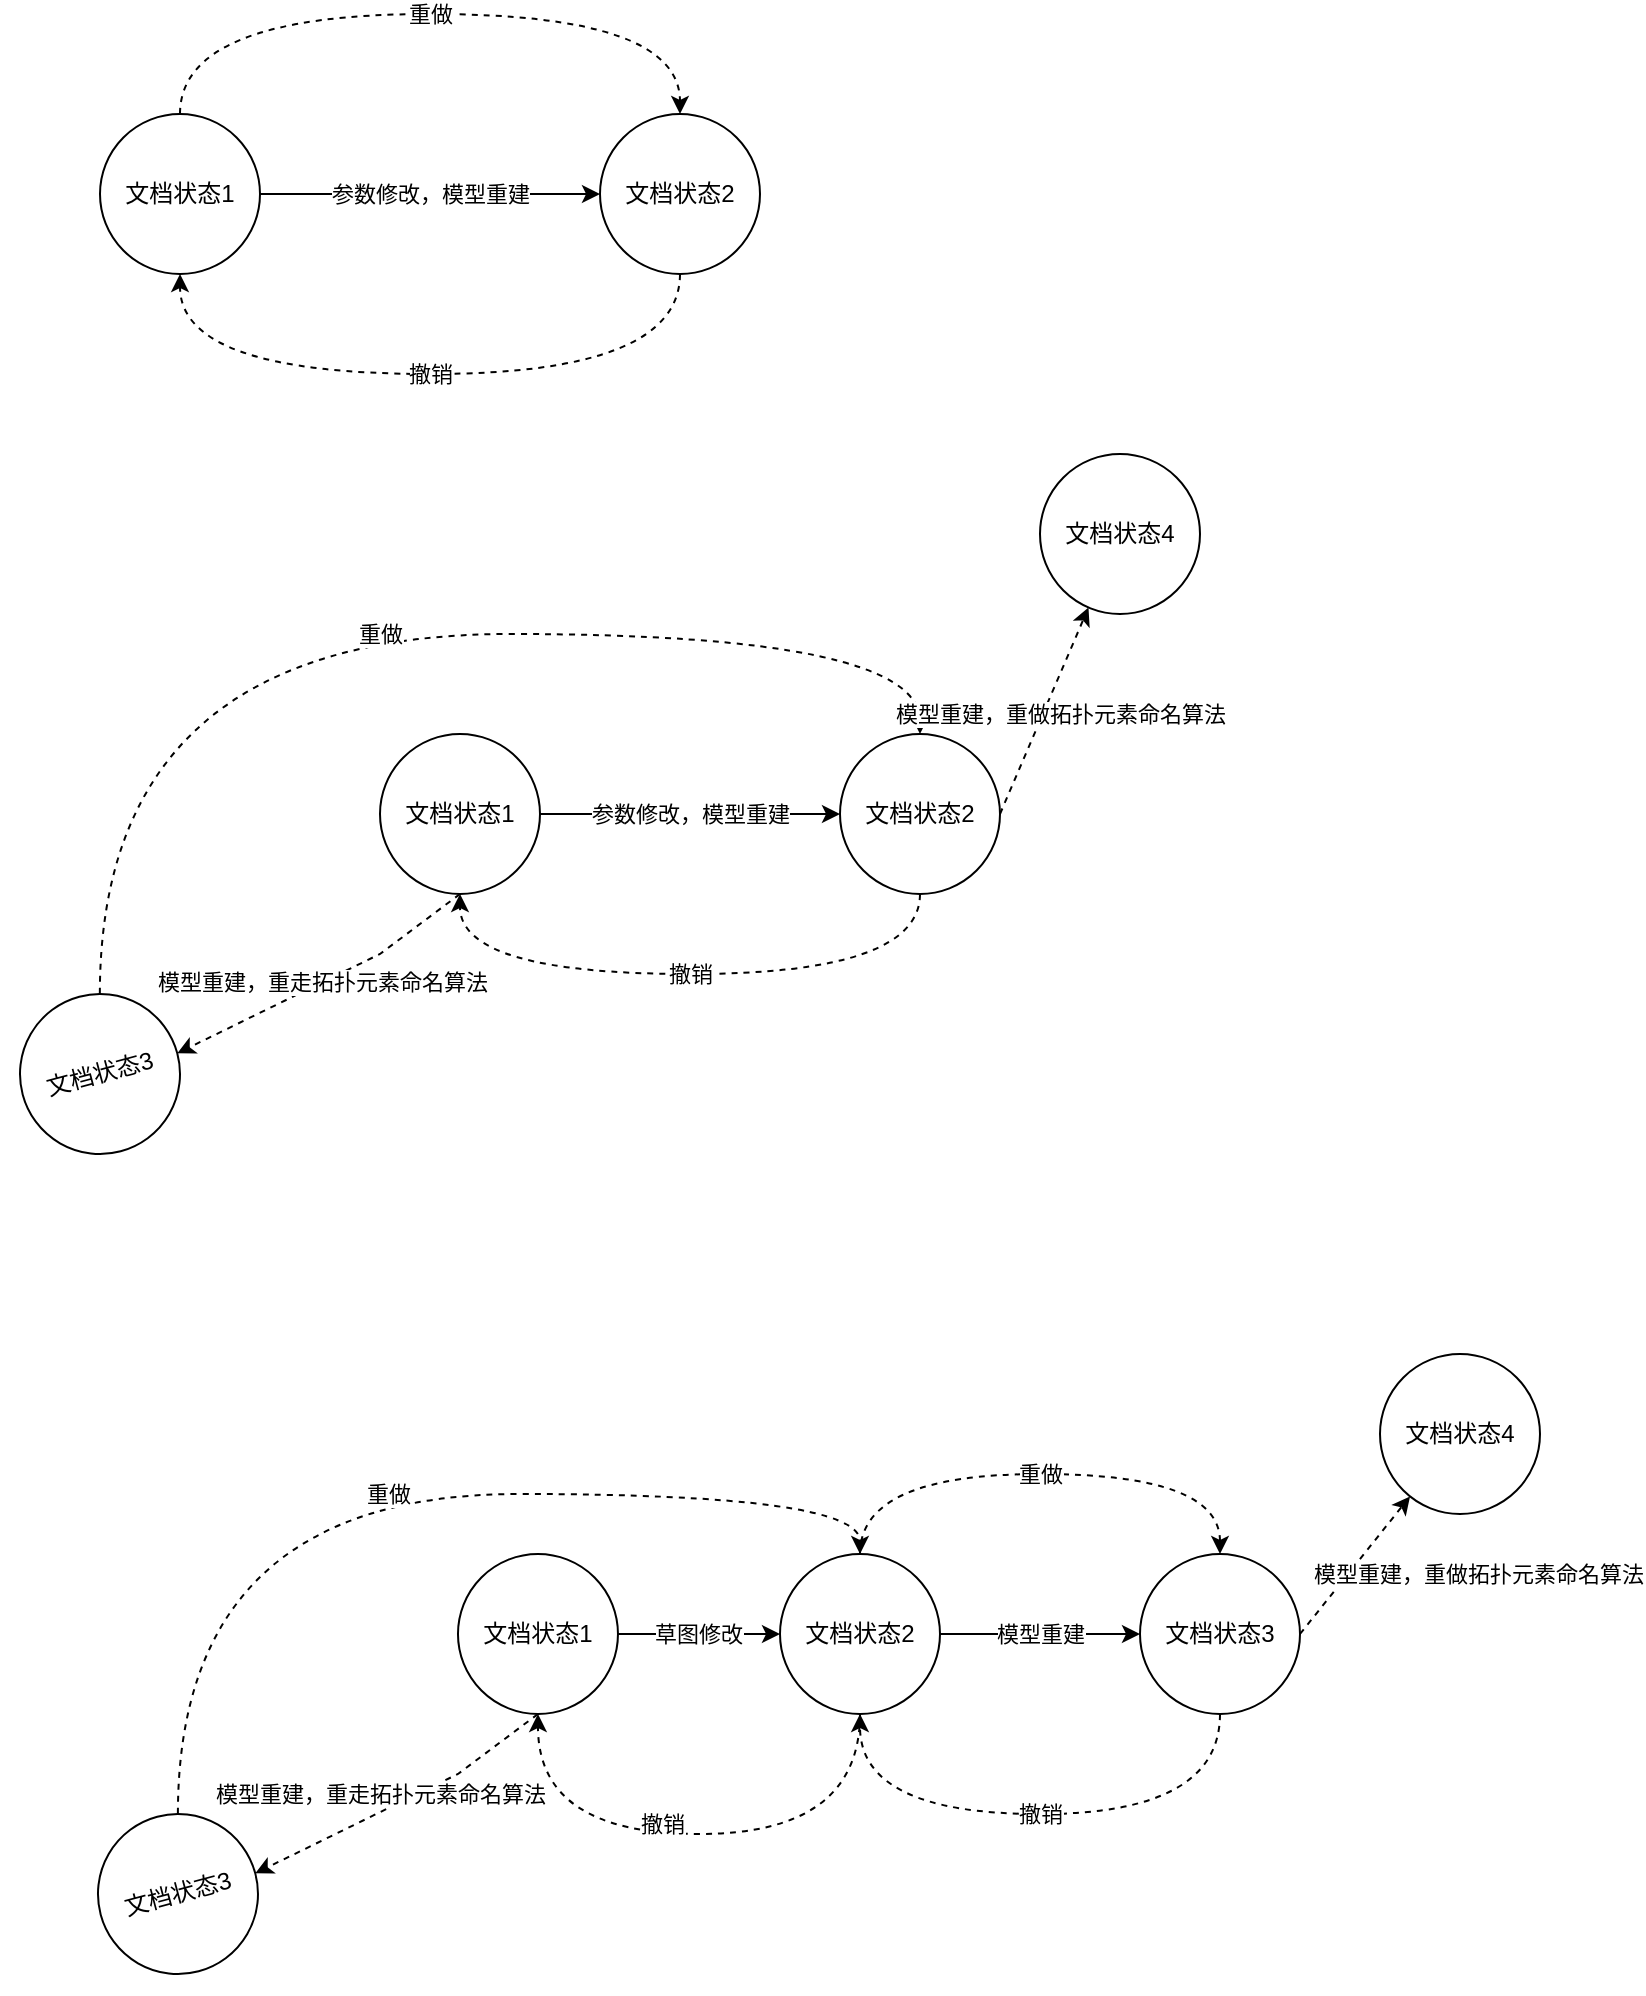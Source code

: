 <mxfile version="21.0.6" type="github">
  <diagram name="第 1 页" id="GhMeG2_PH0T_44Fa1xvc">
    <mxGraphModel dx="1290" dy="615" grid="1" gridSize="10" guides="1" tooltips="1" connect="1" arrows="1" fold="1" page="1" pageScale="1" pageWidth="827" pageHeight="1169" math="0" shadow="0">
      <root>
        <mxCell id="0" />
        <mxCell id="1" parent="0" />
        <mxCell id="4bsjNI0Q4H4RjQ86WclX-2" value="参数修改，模型重建" style="edgeStyle=orthogonalEdgeStyle;rounded=0;orthogonalLoop=1;jettySize=auto;html=1;entryX=0;entryY=0.5;entryDx=0;entryDy=0;" edge="1" parent="1" source="4bsjNI0Q4H4RjQ86WclX-1" target="4bsjNI0Q4H4RjQ86WclX-3">
          <mxGeometry relative="1" as="geometry">
            <mxPoint x="290" y="230" as="targetPoint" />
            <Array as="points" />
          </mxGeometry>
        </mxCell>
        <mxCell id="4bsjNI0Q4H4RjQ86WclX-1" value="文档状态1" style="ellipse;whiteSpace=wrap;html=1;aspect=fixed;" vertex="1" parent="1">
          <mxGeometry x="50" y="190" width="80" height="80" as="geometry" />
        </mxCell>
        <mxCell id="4bsjNI0Q4H4RjQ86WclX-3" value="文档状态2" style="ellipse;whiteSpace=wrap;html=1;aspect=fixed;" vertex="1" parent="1">
          <mxGeometry x="300" y="190" width="80" height="80" as="geometry" />
        </mxCell>
        <mxCell id="4bsjNI0Q4H4RjQ86WclX-6" value="撤销" style="endArrow=classic;html=1;rounded=0;exitX=0.5;exitY=1;exitDx=0;exitDy=0;edgeStyle=orthogonalEdgeStyle;curved=1;dashed=1;" edge="1" parent="1" source="4bsjNI0Q4H4RjQ86WclX-3" target="4bsjNI0Q4H4RjQ86WclX-1">
          <mxGeometry width="50" height="50" relative="1" as="geometry">
            <mxPoint x="110" y="400" as="sourcePoint" />
            <mxPoint x="120" y="340" as="targetPoint" />
            <Array as="points">
              <mxPoint x="340" y="320" />
              <mxPoint x="90" y="320" />
            </Array>
          </mxGeometry>
        </mxCell>
        <mxCell id="4bsjNI0Q4H4RjQ86WclX-9" value="重做" style="endArrow=classic;html=1;rounded=0;exitX=0.5;exitY=0;exitDx=0;exitDy=0;edgeStyle=orthogonalEdgeStyle;entryX=0.5;entryY=0;entryDx=0;entryDy=0;curved=1;dashed=1;" edge="1" parent="1" source="4bsjNI0Q4H4RjQ86WclX-1" target="4bsjNI0Q4H4RjQ86WclX-3">
          <mxGeometry width="50" height="50" relative="1" as="geometry">
            <mxPoint x="170" y="190" as="sourcePoint" />
            <mxPoint x="220" y="140" as="targetPoint" />
            <Array as="points">
              <mxPoint x="90" y="140" />
              <mxPoint x="340" y="140" />
            </Array>
          </mxGeometry>
        </mxCell>
        <mxCell id="4bsjNI0Q4H4RjQ86WclX-11" value="参数修改，模型重建" style="edgeStyle=orthogonalEdgeStyle;rounded=0;orthogonalLoop=1;jettySize=auto;html=1;entryX=0;entryY=0.5;entryDx=0;entryDy=0;" edge="1" parent="1" source="4bsjNI0Q4H4RjQ86WclX-12" target="4bsjNI0Q4H4RjQ86WclX-13">
          <mxGeometry relative="1" as="geometry">
            <mxPoint x="430" y="540" as="targetPoint" />
            <Array as="points" />
          </mxGeometry>
        </mxCell>
        <mxCell id="4bsjNI0Q4H4RjQ86WclX-12" value="文档状态1" style="ellipse;whiteSpace=wrap;html=1;aspect=fixed;" vertex="1" parent="1">
          <mxGeometry x="190" y="500" width="80" height="80" as="geometry" />
        </mxCell>
        <mxCell id="4bsjNI0Q4H4RjQ86WclX-13" value="文档状态2" style="ellipse;whiteSpace=wrap;html=1;aspect=fixed;" vertex="1" parent="1">
          <mxGeometry x="420" y="500" width="80" height="80" as="geometry" />
        </mxCell>
        <mxCell id="4bsjNI0Q4H4RjQ86WclX-14" value="撤销" style="endArrow=classic;html=1;rounded=0;exitX=0.5;exitY=1;exitDx=0;exitDy=0;edgeStyle=orthogonalEdgeStyle;curved=1;dashed=1;" edge="1" parent="1" source="4bsjNI0Q4H4RjQ86WclX-13" target="4bsjNI0Q4H4RjQ86WclX-12">
          <mxGeometry width="50" height="50" relative="1" as="geometry">
            <mxPoint x="250" y="710" as="sourcePoint" />
            <mxPoint x="260" y="650" as="targetPoint" />
            <Array as="points">
              <mxPoint x="460" y="620" />
              <mxPoint x="230" y="620" />
            </Array>
          </mxGeometry>
        </mxCell>
        <mxCell id="4bsjNI0Q4H4RjQ86WclX-15" value="重做" style="endArrow=classic;html=1;rounded=0;edgeStyle=orthogonalEdgeStyle;entryX=0.5;entryY=0;entryDx=0;entryDy=0;curved=1;dashed=1;" edge="1" parent="1" source="4bsjNI0Q4H4RjQ86WclX-19" target="4bsjNI0Q4H4RjQ86WclX-13">
          <mxGeometry width="50" height="50" relative="1" as="geometry">
            <mxPoint x="310" y="500" as="sourcePoint" />
            <mxPoint x="360" y="450" as="targetPoint" />
            <Array as="points">
              <mxPoint x="50" y="450" />
              <mxPoint x="460" y="450" />
            </Array>
          </mxGeometry>
        </mxCell>
        <mxCell id="4bsjNI0Q4H4RjQ86WclX-18" value="模型重建，重走拓扑元素命名算法" style="endArrow=classic;html=1;rounded=0;dashed=1;entryX=1;entryY=0.5;entryDx=0;entryDy=0;" edge="1" parent="1" target="4bsjNI0Q4H4RjQ86WclX-19">
          <mxGeometry x="0.008" width="50" height="50" relative="1" as="geometry">
            <mxPoint x="230" y="580" as="sourcePoint" />
            <mxPoint x="160" y="660" as="targetPoint" />
            <Array as="points">
              <mxPoint x="190" y="610" />
            </Array>
            <mxPoint as="offset" />
          </mxGeometry>
        </mxCell>
        <mxCell id="4bsjNI0Q4H4RjQ86WclX-19" value="文档状态3" style="ellipse;whiteSpace=wrap;html=1;aspect=fixed;rotation=-15;" vertex="1" parent="1">
          <mxGeometry x="10" y="630" width="80" height="80" as="geometry" />
        </mxCell>
        <mxCell id="4bsjNI0Q4H4RjQ86WclX-20" value="模型重建，重做拓扑元素命名算法" style="endArrow=classic;html=1;rounded=0;exitX=1;exitY=0.5;exitDx=0;exitDy=0;dashed=1;" edge="1" parent="1" source="4bsjNI0Q4H4RjQ86WclX-13" target="4bsjNI0Q4H4RjQ86WclX-21">
          <mxGeometry x="0.029" y="-8" width="50" height="50" relative="1" as="geometry">
            <mxPoint x="520" y="520" as="sourcePoint" />
            <mxPoint x="550" y="440" as="targetPoint" />
            <mxPoint as="offset" />
          </mxGeometry>
        </mxCell>
        <mxCell id="4bsjNI0Q4H4RjQ86WclX-21" value="文档状态4" style="ellipse;whiteSpace=wrap;html=1;aspect=fixed;" vertex="1" parent="1">
          <mxGeometry x="520" y="360" width="80" height="80" as="geometry" />
        </mxCell>
        <mxCell id="4bsjNI0Q4H4RjQ86WclX-32" value="草图修改" style="edgeStyle=orthogonalEdgeStyle;rounded=0;orthogonalLoop=1;jettySize=auto;html=1;entryX=0;entryY=0.5;entryDx=0;entryDy=0;" edge="1" parent="1" source="4bsjNI0Q4H4RjQ86WclX-33" target="4bsjNI0Q4H4RjQ86WclX-41">
          <mxGeometry relative="1" as="geometry">
            <mxPoint x="410" y="950" as="targetPoint" />
            <Array as="points" />
          </mxGeometry>
        </mxCell>
        <mxCell id="4bsjNI0Q4H4RjQ86WclX-33" value="文档状态1" style="ellipse;whiteSpace=wrap;html=1;aspect=fixed;" vertex="1" parent="1">
          <mxGeometry x="228.99" y="910" width="80" height="80" as="geometry" />
        </mxCell>
        <mxCell id="4bsjNI0Q4H4RjQ86WclX-34" value="文档状态3" style="ellipse;whiteSpace=wrap;html=1;aspect=fixed;" vertex="1" parent="1">
          <mxGeometry x="570.0" y="910" width="80" height="80" as="geometry" />
        </mxCell>
        <mxCell id="4bsjNI0Q4H4RjQ86WclX-35" value="撤销" style="endArrow=classic;html=1;rounded=0;exitX=0.5;exitY=1;exitDx=0;exitDy=0;edgeStyle=orthogonalEdgeStyle;curved=1;dashed=1;entryX=0.5;entryY=1;entryDx=0;entryDy=0;" edge="1" parent="1" source="4bsjNI0Q4H4RjQ86WclX-34" target="4bsjNI0Q4H4RjQ86WclX-41">
          <mxGeometry width="50" height="50" relative="1" as="geometry">
            <mxPoint x="288.99" y="1120" as="sourcePoint" />
            <mxPoint x="430" y="1000" as="targetPoint" />
            <Array as="points">
              <mxPoint x="610" y="1040" />
              <mxPoint x="430" y="1040" />
            </Array>
          </mxGeometry>
        </mxCell>
        <mxCell id="4bsjNI0Q4H4RjQ86WclX-36" value="重做" style="endArrow=classic;html=1;rounded=0;edgeStyle=orthogonalEdgeStyle;entryX=0.5;entryY=0;entryDx=0;entryDy=0;curved=1;dashed=1;" edge="1" parent="1" source="4bsjNI0Q4H4RjQ86WclX-38" target="4bsjNI0Q4H4RjQ86WclX-41">
          <mxGeometry width="50" height="50" relative="1" as="geometry">
            <mxPoint x="348.99" y="910" as="sourcePoint" />
            <mxPoint x="398.99" y="860" as="targetPoint" />
            <Array as="points">
              <mxPoint x="89" y="880" />
              <mxPoint x="430" y="880" />
            </Array>
          </mxGeometry>
        </mxCell>
        <mxCell id="4bsjNI0Q4H4RjQ86WclX-37" value="模型重建，重走拓扑元素命名算法" style="endArrow=classic;html=1;rounded=0;dashed=1;entryX=1;entryY=0.5;entryDx=0;entryDy=0;" edge="1" parent="1" target="4bsjNI0Q4H4RjQ86WclX-38">
          <mxGeometry x="0.098" y="-8" width="50" height="50" relative="1" as="geometry">
            <mxPoint x="268.99" y="990" as="sourcePoint" />
            <mxPoint x="198.99" y="1070" as="targetPoint" />
            <Array as="points">
              <mxPoint x="228.99" y="1020" />
            </Array>
            <mxPoint as="offset" />
          </mxGeometry>
        </mxCell>
        <mxCell id="4bsjNI0Q4H4RjQ86WclX-38" value="文档状态3" style="ellipse;whiteSpace=wrap;html=1;aspect=fixed;rotation=-15;" vertex="1" parent="1">
          <mxGeometry x="48.99" y="1040" width="80" height="80" as="geometry" />
        </mxCell>
        <mxCell id="4bsjNI0Q4H4RjQ86WclX-39" value="模型重建，重做拓扑元素命名算法" style="endArrow=classic;html=1;rounded=0;exitX=1;exitY=0.5;exitDx=0;exitDy=0;dashed=1;" edge="1" parent="1" source="4bsjNI0Q4H4RjQ86WclX-34" target="4bsjNI0Q4H4RjQ86WclX-40">
          <mxGeometry x="0.809" y="-52" width="50" height="50" relative="1" as="geometry">
            <mxPoint x="558.99" y="930" as="sourcePoint" />
            <mxPoint x="588.99" y="850" as="targetPoint" />
            <mxPoint x="-1" as="offset" />
          </mxGeometry>
        </mxCell>
        <mxCell id="4bsjNI0Q4H4RjQ86WclX-40" value="文档状态4" style="ellipse;whiteSpace=wrap;html=1;aspect=fixed;" vertex="1" parent="1">
          <mxGeometry x="690.0" y="810" width="80" height="80" as="geometry" />
        </mxCell>
        <mxCell id="4bsjNI0Q4H4RjQ86WclX-41" value="文档状态2" style="ellipse;whiteSpace=wrap;html=1;aspect=fixed;" vertex="1" parent="1">
          <mxGeometry x="390" y="910" width="80" height="80" as="geometry" />
        </mxCell>
        <mxCell id="4bsjNI0Q4H4RjQ86WclX-43" value="模型重建" style="endArrow=classic;html=1;rounded=0;exitX=1;exitY=0.5;exitDx=0;exitDy=0;entryX=0;entryY=0.5;entryDx=0;entryDy=0;" edge="1" parent="1" source="4bsjNI0Q4H4RjQ86WclX-41" target="4bsjNI0Q4H4RjQ86WclX-34">
          <mxGeometry width="50" height="50" relative="1" as="geometry">
            <mxPoint x="460" y="1100" as="sourcePoint" />
            <mxPoint x="570" y="960" as="targetPoint" />
          </mxGeometry>
        </mxCell>
        <mxCell id="4bsjNI0Q4H4RjQ86WclX-44" value="" style="endArrow=classic;html=1;rounded=0;exitX=0.5;exitY=1;exitDx=0;exitDy=0;dashed=1;edgeStyle=orthogonalEdgeStyle;curved=1;entryX=0.5;entryY=1;entryDx=0;entryDy=0;" edge="1" parent="1" source="4bsjNI0Q4H4RjQ86WclX-41" target="4bsjNI0Q4H4RjQ86WclX-33">
          <mxGeometry width="50" height="50" relative="1" as="geometry">
            <mxPoint x="350" y="1150" as="sourcePoint" />
            <mxPoint x="370" y="1020" as="targetPoint" />
            <Array as="points">
              <mxPoint x="430" y="1050" />
              <mxPoint x="269" y="1050" />
            </Array>
          </mxGeometry>
        </mxCell>
        <mxCell id="4bsjNI0Q4H4RjQ86WclX-45" value="撤销" style="edgeLabel;html=1;align=center;verticalAlign=middle;resizable=0;points=[];" vertex="1" connectable="0" parent="4bsjNI0Q4H4RjQ86WclX-44">
          <mxGeometry x="0.13" y="-5" relative="1" as="geometry">
            <mxPoint as="offset" />
          </mxGeometry>
        </mxCell>
        <mxCell id="4bsjNI0Q4H4RjQ86WclX-47" value="重做" style="endArrow=classic;html=1;rounded=0;exitX=0.5;exitY=0;exitDx=0;exitDy=0;edgeStyle=orthogonalEdgeStyle;curved=1;entryX=0.5;entryY=0;entryDx=0;entryDy=0;dashed=1;" edge="1" parent="1" source="4bsjNI0Q4H4RjQ86WclX-41" target="4bsjNI0Q4H4RjQ86WclX-34">
          <mxGeometry width="50" height="50" relative="1" as="geometry">
            <mxPoint x="460" y="850" as="sourcePoint" />
            <mxPoint x="510" y="800" as="targetPoint" />
            <Array as="points">
              <mxPoint x="430" y="870" />
              <mxPoint x="610" y="870" />
            </Array>
          </mxGeometry>
        </mxCell>
      </root>
    </mxGraphModel>
  </diagram>
</mxfile>
